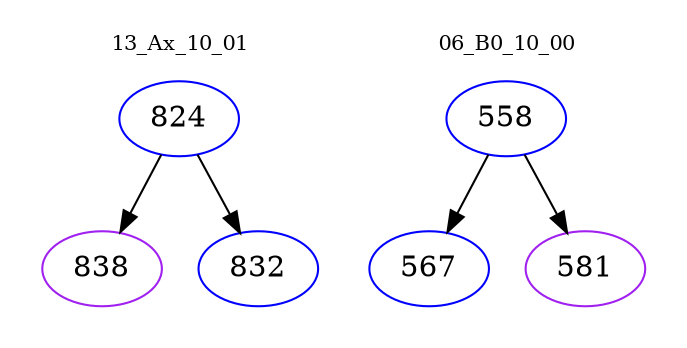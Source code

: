 digraph{
subgraph cluster_0 {
color = white
label = "13_Ax_10_01";
fontsize=10;
T0_824 [label="824", color="blue"]
T0_824 -> T0_838 [color="black"]
T0_838 [label="838", color="purple"]
T0_824 -> T0_832 [color="black"]
T0_832 [label="832", color="blue"]
}
subgraph cluster_1 {
color = white
label = "06_B0_10_00";
fontsize=10;
T1_558 [label="558", color="blue"]
T1_558 -> T1_567 [color="black"]
T1_567 [label="567", color="blue"]
T1_558 -> T1_581 [color="black"]
T1_581 [label="581", color="purple"]
}
}
